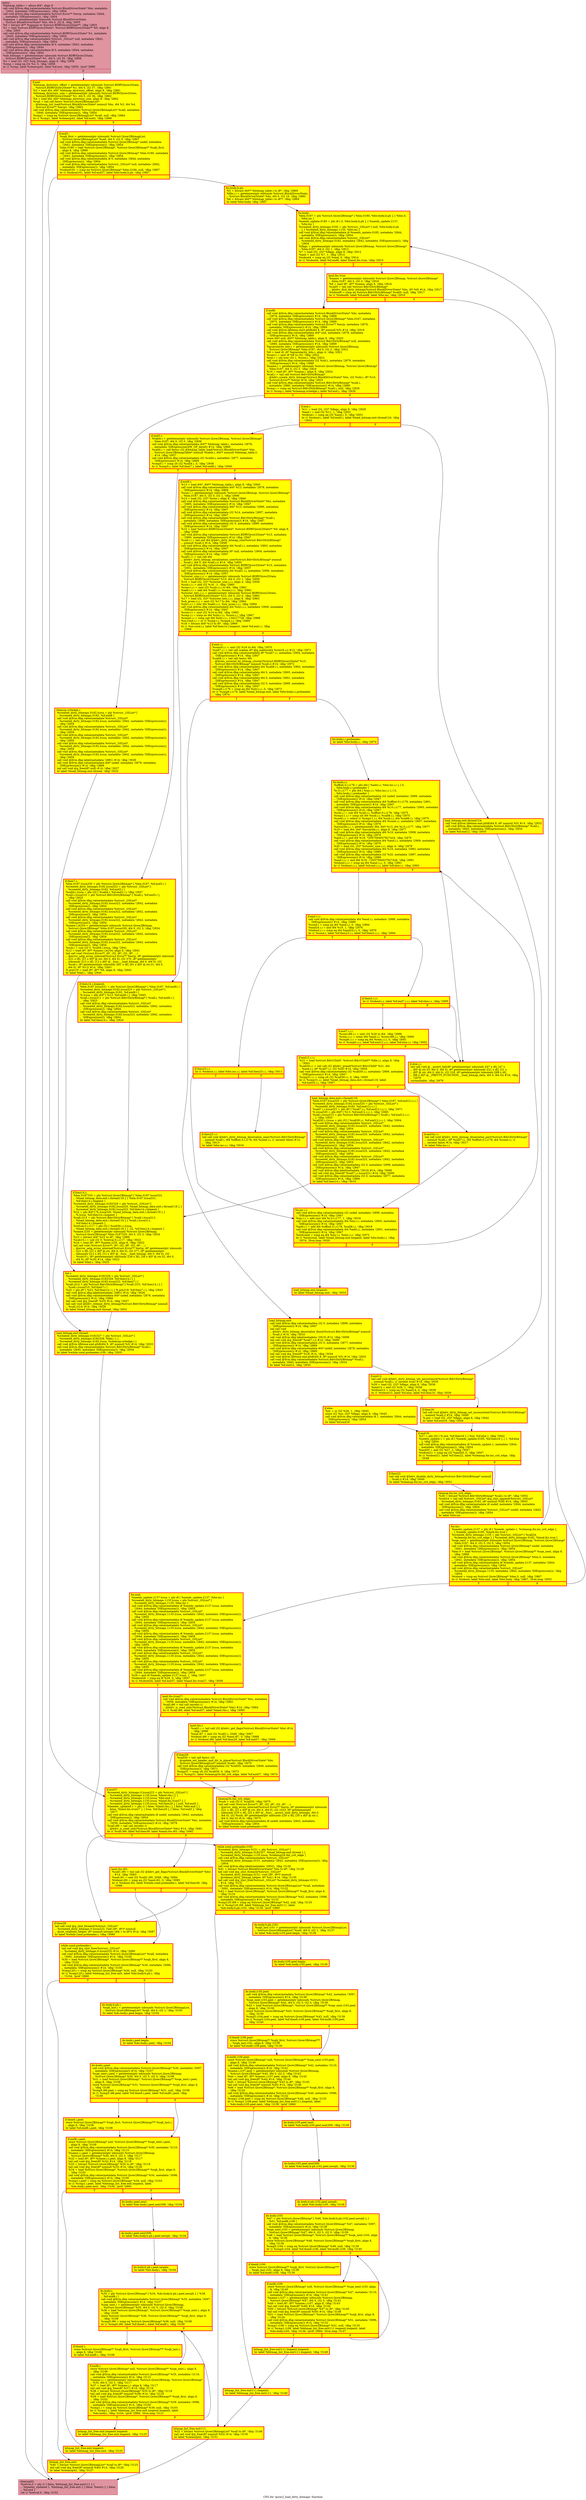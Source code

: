 digraph "CFG for 'qcow2_load_dirty_bitmaps' function" {
	label="CFG for 'qcow2_load_dirty_bitmaps' function";

	Node0x5559203e7940 [shape=record,color="#b70d28ff", style=filled, fillcolor="#b70d2870",label="{entry:\l  %bitmap_table.i = alloca i64*, align 8\l  call void @llvm.dbg.value(metadata %struct.BlockDriverState* %bs, metadata\l... !2643, metadata !DIExpression()), !dbg !2854\l  call void @llvm.dbg.value(metadata %struct.Error** %errp, metadata !2644,\l... metadata !DIExpression()), !dbg !2854\l  %opaque = getelementptr inbounds %struct.BlockDriverState,\l... %struct.BlockDriverState* %bs, i64 0, i32 8, !dbg !2855\l  %0 = bitcast i8** %opaque to %struct.BDRVQcow2State**, !dbg !2855\l  %1 = load %struct.BDRVQcow2State*, %struct.BDRVQcow2State** %0, align 8,\l... !dbg !2855\l  call void @llvm.dbg.value(metadata %struct.BDRVQcow2State* %1, metadata\l... !2645, metadata !DIExpression()), !dbg !2854\l  call void @llvm.dbg.value(metadata %struct._GSList* null, metadata !2842,\l... metadata !DIExpression()), !dbg !2854\l  call void @llvm.dbg.value(metadata i8 0, metadata !2843, metadata\l... !DIExpression()), !dbg !2854\l  call void @llvm.dbg.value(metadata i8 0, metadata !2844, metadata\l... !DIExpression()), !dbg !2854\l  %nb_bitmaps = getelementptr inbounds %struct.BDRVQcow2State,\l... %struct.BDRVQcow2State* %1, i64 0, i32 35, !dbg !2856\l  %2 = load i32, i32* %nb_bitmaps, align 8, !dbg !2856\l  %cmp = icmp eq i32 %2, 0, !dbg !2858\l  br i1 %cmp, label %cleanup42, label %if.end, !dbg !2859, !prof !2860\l|{<s0>T|<s1>F}}"];
	Node0x5559203e7940:s0 -> Node0x5559203ebde0;
	Node0x5559203e7940:s1 -> Node0x5559203eb150;
	Node0x5559203eb150 [shape=record,penwidth=3.0, style="filled", color="red", fillcolor="yellow",label="{if.end:                                           \l  %bitmap_directory_offset = getelementptr inbounds %struct.BDRVQcow2State,\l... %struct.BDRVQcow2State* %1, i64 0, i32 37, !dbg !2861\l  %3 = load i64, i64* %bitmap_directory_offset, align 8, !dbg !2861\l  %bitmap_directory_size = getelementptr inbounds %struct.BDRVQcow2State,\l... %struct.BDRVQcow2State* %1, i64 0, i32 36, !dbg !2862\l  %4 = load i64, i64* %bitmap_directory_size, align 8, !dbg !2862\l  %call = tail call fastcc %struct.Qcow2BitmapList*\l... @bitmap_list_load(%struct.BlockDriverState* nonnull %bs, i64 %3, i64 %4,\l... %struct.Error** %errp), !dbg !2863\l  call void @llvm.dbg.value(metadata %struct.Qcow2BitmapList* %call, metadata\l... !2840, metadata !DIExpression()), !dbg !2854\l  %cmp1 = icmp eq %struct.Qcow2BitmapList* %call, null, !dbg !2864\l  br i1 %cmp1, label %cleanup42, label %if.end3, !dbg !2866\l|{<s0>T|<s1>F}}"];
	Node0x5559203eb150:s0 -> Node0x5559203ebde0;
	Node0x5559203eb150:s1 -> Node0x5559203ecb50;
	Node0x5559203ecb50 [shape=record,penwidth=3.0, style="filled", color="red", fillcolor="yellow",label="{if.end3:                                          \l  %sqh_first = getelementptr inbounds %struct.Qcow2BitmapList,\l... %struct.Qcow2BitmapList* %call, i64 0, i32 0, !dbg !2867\l  call void @llvm.dbg.value(metadata %struct.Qcow2Bitmap* undef, metadata\l... !2841, metadata !DIExpression()), !dbg !2854\l  %bm.0180 = load %struct.Qcow2Bitmap*, %struct.Qcow2Bitmap** %sqh_first,\l... align 8, !dbg !2868\l  call void @llvm.dbg.value(metadata %struct.Qcow2Bitmap* %bm.0180, metadata\l... !2841, metadata !DIExpression()), !dbg !2854\l  call void @llvm.dbg.value(metadata i8 0, metadata !2844, metadata\l... !DIExpression()), !dbg !2854\l  call void @llvm.dbg.value(metadata %struct._GSList* null, metadata !2842,\l... metadata !DIExpression()), !dbg !2854\l  %tobool181 = icmp eq %struct.Qcow2Bitmap* %bm.0180, null, !dbg !2867\l  br i1 %tobool181, label %if.end37, label %for.body.lr.ph, !dbg !2867\l|{<s0>T|<s1>F}}"];
	Node0x5559203ecb50:s0 -> Node0x5559203f61d0;
	Node0x5559203ecb50:s1 -> Node0x555920597ba0;
	Node0x555920597ba0 [shape=record,penwidth=3.0, style="filled", color="red", fillcolor="yellow",label="{for.body.lr.ph:                                   \l  %5 = bitcast i64** %bitmap_table.i to i8*, !dbg !2869\l  %file.i.i = getelementptr inbounds %struct.BlockDriverState,\l... %struct.BlockDriverState* %bs, i64 0, i32 19, !dbg !2883\l  %6 = bitcast i64** %bitmap_table.i to i8**, !dbg !2869\l  br label %for.body, !dbg !2867\l}"];
	Node0x555920597ba0 -> Node0x5559203ed960;
	Node0x5559203ed960 [shape=record,penwidth=3.0, style="filled", color="red", fillcolor="yellow",label="{for.body:                                         \l  %bm.0187 = phi %struct.Qcow2Bitmap* [ %bm.0180, %for.body.lr.ph ], [ %bm.0,\l... %for.inc ]\l  %needs_update.0185 = phi i8 [ 0, %for.body.lr.ph ], [ %needs_update.2137,\l... %for.inc ]\l  %created_dirty_bitmaps.0182 = phi %struct._GSList* [ null, %for.body.lr.ph\l... ], [ %created_dirty_bitmaps.1135, %for.inc ]\l  call void @llvm.dbg.value(metadata i8 %needs_update.0185, metadata !2844,\l... metadata !DIExpression()), !dbg !2854\l  call void @llvm.dbg.value(metadata %struct._GSList*\l... %created_dirty_bitmaps.0182, metadata !2842, metadata !DIExpression()), !dbg\l... !2854\l  %flags = getelementptr inbounds %struct.Qcow2Bitmap, %struct.Qcow2Bitmap*\l... %bm.0187, i64 0, i32 1, !dbg !2912\l  %7 = load i32, i32* %flags, align 8, !dbg !2912\l  %and = and i32 %7, 1, !dbg !2914\l  %tobool4 = icmp eq i32 %and, 0, !dbg !2914\l  br i1 %tobool4, label %if.end8, label %land.lhs.true, !dbg !2915\l|{<s0>T|<s1>F}}"];
	Node0x5559203ed960:s0 -> Node0x5559203eeea0;
	Node0x5559203ed960:s1 -> Node0x5559203eef10;
	Node0x5559203eef10 [shape=record,penwidth=3.0, style="filled", color="red", fillcolor="yellow",label="{land.lhs.true:                                    \l  %name = getelementptr inbounds %struct.Qcow2Bitmap, %struct.Qcow2Bitmap*\l... %bm.0187, i64 0, i32 3, !dbg !2916\l  %8 = load i8*, i8** %name, align 8, !dbg !2916\l  %call5 = tail call %struct.BdrvDirtyBitmap*\l... @bdrv_find_dirty_bitmap(%struct.BlockDriverState* %bs, i8* %8) #14, !dbg !2917\l  %tobool6 = icmp eq %struct.BdrvDirtyBitmap* %call5, null, !dbg !2917\l  br i1 %tobool6, label %if.end8, label %for.inc, !dbg !2918\l|{<s0>T|<s1>F}}"];
	Node0x5559203eef10:s0 -> Node0x5559203eeea0;
	Node0x5559203eef10:s1 -> Node0x5559203ed8b0;
	Node0x5559203eeea0 [shape=record,penwidth=3.0, style="filled", color="red", fillcolor="yellow",label="{if.end8:                                          \l  call void @llvm.dbg.value(metadata %struct.BlockDriverState* %bs, metadata\l... !2874, metadata !DIExpression()) #14, !dbg !2869\l  call void @llvm.dbg.value(metadata %struct.Qcow2Bitmap* %bm.0187, metadata\l... !2875, metadata !DIExpression()) #14, !dbg !2869\l  call void @llvm.dbg.value(metadata %struct.Error** %errp, metadata !2876,\l... metadata !DIExpression()) #14, !dbg !2869\l  call void @llvm.lifetime.start.p0i8(i64 8, i8* nonnull %5) #14, !dbg !2919\l  call void @llvm.dbg.value(metadata i64* null, metadata !2878, metadata\l... !DIExpression()) #14, !dbg !2869\l  store i64* null, i64** %bitmap_table.i, align 8, !dbg !2920\l  call void @llvm.dbg.value(metadata %struct.BdrvDirtyBitmap* null, metadata\l... !2880, metadata !DIExpression()) #14, !dbg !2869\l  %granularity_bits.i = getelementptr inbounds %struct.Qcow2Bitmap,\l... %struct.Qcow2Bitmap* %bm.0187, i64 0, i32 2, !dbg !2921\l  %9 = load i8, i8* %granularity_bits.i, align 4, !dbg !2921\l  %conv.i = zext i8 %9 to i32, !dbg !2922\l  %shl.i = shl nuw i32 1, %conv.i, !dbg !2923\l  call void @llvm.dbg.value(metadata i32 %shl.i, metadata !2879, metadata\l... !DIExpression()) #14, !dbg !2869\l  %name.i = getelementptr inbounds %struct.Qcow2Bitmap, %struct.Qcow2Bitmap*\l... %bm.0187, i64 0, i32 3, !dbg !2924\l  %10 = load i8*, i8** %name.i, align 8, !dbg !2924\l  %call.i = tail call %struct.BdrvDirtyBitmap*\l... @bdrv_create_dirty_bitmap(%struct.BlockDriverState* %bs, i32 %shl.i, i8* %10,\l... %struct.Error** %errp) #14, !dbg !2925\l  call void @llvm.dbg.value(metadata %struct.BdrvDirtyBitmap* %call.i,\l... metadata !2880, metadata !DIExpression()) #14, !dbg !2869\l  %cmp.i = icmp eq %struct.BdrvDirtyBitmap* %call.i, null, !dbg !2926\l  br i1 %cmp.i, label %cleanup.critedge.i, label %if.end.i, !dbg !2928\l|{<s0>T|<s1>F}}"];
	Node0x5559203eeea0:s0 -> Node0x555920477c50;
	Node0x5559203eeea0:s1 -> Node0x55592049e510;
	Node0x55592049e510 [shape=record,penwidth=3.0, style="filled", color="red", fillcolor="yellow",label="{if.end.i:                                         \l  %11 = load i32, i32* %flags, align 8, !dbg !2929\l  %and.i = and i32 %11, 1, !dbg !2931\l  %tobool.i = icmp eq i32 %and.i, 0, !dbg !2931\l  br i1 %tobool.i, label %if.end3.i, label %load_bitmap.exit.thread124, !dbg\l... !2932\l|{<s0>T|<s1>F}}"];
	Node0x55592049e510:s0 -> Node0x555920430190;
	Node0x55592049e510:s1 -> Node0x55592050fb80;
	Node0x55592050fb80 [shape=record,penwidth=3.0, style="filled", color="red", fillcolor="yellow",label="{load_bitmap.exit.thread124:                       \l  call void @llvm.lifetime.end.p0i8(i64 8, i8* nonnull %5) #14, !dbg !2933\l  call void @llvm.dbg.value(metadata %struct.BdrvDirtyBitmap* %call.i,\l... metadata !2845, metadata !DIExpression()), !dbg !2934\l  br label %if.end12, !dbg !2935\l}"];
	Node0x55592050fb80 -> Node0x5559203d3a20;
	Node0x555920430190 [shape=record,penwidth=3.0, style="filled", color="red", fillcolor="yellow",label="{if.end3.i:                                        \l  %table.i = getelementptr inbounds %struct.Qcow2Bitmap, %struct.Qcow2Bitmap*\l... %bm.0187, i64 0, i32 0, !dbg !2936\l  call void @llvm.dbg.value(metadata i64** %bitmap_table.i, metadata !2878,\l... metadata !DIExpression(DW_OP_deref)) #14, !dbg !2869\l  %call4.i = call fastcc i32 @bitmap_table_load(%struct.BlockDriverState* %bs,\l... %struct.Qcow2BitmapTable* nonnull %table.i, i64** nonnull %bitmap_table.i)\l... #14, !dbg !2937\l  call void @llvm.dbg.value(metadata i32 %call4.i, metadata !2877, metadata\l... !DIExpression()) #14, !dbg !2869\l  %cmp5.i = icmp slt i32 %call4.i, 0, !dbg !2938\l  br i1 %cmp5.i, label %if.then7.i, label %if.end9.i, !dbg !2940\l|{<s0>T|<s1>F}}"];
	Node0x555920430190:s0 -> Node0x555920597db0;
	Node0x555920430190:s1 -> Node0x5559204ee360;
	Node0x555920597db0 [shape=record,penwidth=3.0, style="filled", color="red", fillcolor="yellow",label="{if.then7.i:                                       \l  %bm.0187.lcssa330 = phi %struct.Qcow2Bitmap* [ %bm.0187, %if.end3.i ]\l  %created_dirty_bitmaps.0182.lcssa322 = phi %struct._GSList* [\l... %created_dirty_bitmaps.0182, %if.end3.i ]\l  %call4.i.lcssa = phi i32 [ %call4.i, %if.end3.i ], !dbg !2937\l  %call.i.lcssa310 = phi %struct.BdrvDirtyBitmap* [ %call.i, %if.end3.i ],\l... !dbg !2925\l  call void @llvm.dbg.value(metadata %struct._GSList*\l... %created_dirty_bitmaps.0182.lcssa322, metadata !2842, metadata\l... !DIExpression()), !dbg !2854\l  call void @llvm.dbg.value(metadata %struct._GSList*\l... %created_dirty_bitmaps.0182.lcssa322, metadata !2842, metadata\l... !DIExpression()), !dbg !2854\l  call void @llvm.dbg.value(metadata %struct._GSList*\l... %created_dirty_bitmaps.0182.lcssa322, metadata !2842, metadata\l... !DIExpression()), !dbg !2854\l  %name.i.le254 = getelementptr inbounds %struct.Qcow2Bitmap,\l... %struct.Qcow2Bitmap* %bm.0187.lcssa330, i64 0, i32 3, !dbg !2924\l  call void @llvm.dbg.value(metadata %struct._GSList*\l... %created_dirty_bitmaps.0182.lcssa322, metadata !2842, metadata\l... !DIExpression()), !dbg !2854\l  call void @llvm.dbg.value(metadata %struct._GSList*\l... %created_dirty_bitmaps.0182.lcssa322, metadata !2842, metadata\l... !DIExpression()), !dbg !2854\l  %sub.i = sub i32 0, %call4.i.lcssa, !dbg !2941\l  %12 = load i8*, i8** %name.i.le254, align 8, !dbg !2941\l  tail call void (%struct.Error**, i8*, i32, i8*, i32, i8*, ...)\l... @error_setg_errno_internal(%struct.Error** %errp, i8* getelementptr inbounds\l... ([21 x i8], [21 x i8]* @.str, i64 0, i64 0), i32 370, i8* getelementptr\l... inbounds ([12 x i8], [12 x i8]* @__func__.load_bitmap, i64 0, i64 0), i32\l... %sub.i, i8* getelementptr inbounds ([61 x i8], [61 x i8]* @.str.31, i64 0,\l... i64 0), i8* %12) #14, !dbg !2941\l  %.pre219 = load i8*, i8** %6, align 8, !dbg !2943\l  br label %fail.i, !dbg !2944\l}"];
	Node0x555920597db0 -> Node0x5559204e7de0;
	Node0x5559204ee360 [shape=record,penwidth=3.0, style="filled", color="red", fillcolor="yellow",label="{if.end9.i:                                        \l  %13 = load i64*, i64** %bitmap_table.i, align 8, !dbg !2945\l  call void @llvm.dbg.value(metadata i64* %13, metadata !2878, metadata\l... !DIExpression()) #14, !dbg !2869\l  %size.i = getelementptr inbounds %struct.Qcow2Bitmap, %struct.Qcow2Bitmap*\l... %bm.0187, i64 0, i32 0, i32 1, !dbg !2946\l  %14 = load i32, i32* %size.i, align 8, !dbg !2946\l  call void @llvm.dbg.value(metadata %struct.BlockDriverState* %bs, metadata\l... !2895, metadata !DIExpression()) #14, !dbg !2947\l  call void @llvm.dbg.value(metadata i64* %13, metadata !2896, metadata\l... !DIExpression()) #14, !dbg !2947\l  call void @llvm.dbg.value(metadata i32 %14, metadata !2897, metadata\l... !DIExpression()) #14, !dbg !2947\l  call void @llvm.dbg.value(metadata %struct.BdrvDirtyBitmap* %call.i,\l... metadata !2898, metadata !DIExpression()) #14, !dbg !2947\l  call void @llvm.dbg.value(metadata i32 0, metadata !2899, metadata\l... !DIExpression()) #14, !dbg !2947\l  %15 = load %struct.BDRVQcow2State*, %struct.BDRVQcow2State** %0, align 8,\l... !dbg !2948\l  call void @llvm.dbg.value(metadata %struct.BDRVQcow2State* %15, metadata\l... !2900, metadata !DIExpression()) #14, !dbg !2947\l  %call.i.i = tail call i64 @bdrv_dirty_bitmap_size(%struct.BdrvDirtyBitmap*\l... nonnull %call.i) #14, !dbg !2949\l  call void @llvm.dbg.value(metadata i64 %call.i.i, metadata !2903, metadata\l... !DIExpression()) #14, !dbg !2947\l  call void @llvm.dbg.value(metadata i8* null, metadata !2904, metadata\l... !DIExpression()) #14, !dbg !2947\l  %call1.i.i = tail call i64\l... @bdrv_dirty_bitmap_serialization_size(%struct.BdrvDirtyBitmap* nonnull\l... %call.i, i64 0, i64 %call.i.i) #14, !dbg !2950\l  call void @llvm.dbg.value(metadata %struct.BDRVQcow2State* %15, metadata\l... !2951, metadata !DIExpression()) #14, !dbg !2957\l  call void @llvm.dbg.value(metadata i64 %call1.i.i, metadata !2956, metadata\l... !DIExpression()) #14, !dbg !2957\l  %cluster_size.i.i.i = getelementptr inbounds %struct.BDRVQcow2State,\l... %struct.BDRVQcow2State* %15, i64 0, i32 1, !dbg !2959\l  %16 = load i32, i32* %cluster_size.i.i.i, align 4, !dbg !2959\l  %sub.i.i.i = add i32 %16, -1, !dbg !2960\l  %conv.i.i.i = sext i32 %sub.i.i.i to i64, !dbg !2961\l  %add.i.i.i = add i64 %call1.i.i, %conv.i.i.i, !dbg !2962\l  %cluster_bits.i.i.i = getelementptr inbounds %struct.BDRVQcow2State,\l... %struct.BDRVQcow2State* %15, i64 0, i32 0, !dbg !2963\l  %17 = load i32, i32* %cluster_bits.i.i.i, align 8, !dbg !2963\l  %sh_prom.i.i.i = zext i32 %17 to i64, !dbg !2964\l  %shr.i.i.i = lshr i64 %add.i.i.i, %sh_prom.i.i.i, !dbg !2964\l  call void @llvm.dbg.value(metadata i64 %shr.i.i.i, metadata !2906, metadata\l... !DIExpression()) #14, !dbg !2947\l  %conv.i.i = zext i32 %14 to i64, !dbg !2965\l  %cmp.i.i = icmp ne i64 %shr.i.i.i, %conv.i.i, !dbg !2967\l  %cmp4.i.i = icmp ugt i64 %shr.i.i.i, 134217728, !dbg !2968\l  %or.cond.i.i = or i1 %cmp.i.i, %cmp4.i.i, !dbg !2969\l  %18 = bitcast i64* %13 to i8*, !dbg !2969\l  br i1 %or.cond.i.i, label %if.then14.i.loopexit, label %if.end.i.i, !dbg\l... !2969\l|{<s0>T|<s1>F}}"];
	Node0x5559204ee360:s0 -> Node0x5559205bf650;
	Node0x5559204ee360:s1 -> Node0x555920591aa0;
	Node0x555920591aa0 [shape=record,penwidth=3.0, style="filled", color="red", fillcolor="yellow",label="{if.end.i.i:                                       \l  %conv6.i.i = sext i32 %16 to i64, !dbg !2970\l  %call7.i.i = tail call noalias i8* @g_malloc(i64 %conv6.i.i) #15, !dbg !2971\l  call void @llvm.dbg.value(metadata i8* %call7.i.i, metadata !2904, metadata\l... !DIExpression()) #14, !dbg !2947\l  %call8.i.i = tail call fastcc i64\l... @bytes_covered_by_bitmap_cluster(%struct.BDRVQcow2State* %15,\l... %struct.BdrvDirtyBitmap* nonnull %call.i) #14, !dbg !2972\l  call void @llvm.dbg.value(metadata i64 %call8.i.i, metadata !2902, metadata\l... !DIExpression()) #14, !dbg !2947\l  call void @llvm.dbg.value(metadata i64 0, metadata !2905, metadata\l... !DIExpression()) #14, !dbg !2947\l  call void @llvm.dbg.value(metadata i64 0, metadata !2901, metadata\l... !DIExpression()) #14, !dbg !2947\l  call void @llvm.dbg.value(metadata i32 0, metadata !2899, metadata\l... !DIExpression()) #14, !dbg !2947\l  %cmp9.i.i176 = icmp eq i64 %shr.i.i.i, 0, !dbg !2973\l  br i1 %cmp9.i.i176, label %load_bitmap.exit, label %for.body.i.i.preheader,\l... !dbg !2974\l|{<s0>T|<s1>F}}"];
	Node0x555920591aa0:s0 -> Node0x55592051c620;
	Node0x555920591aa0:s1 -> Node0x5559205af8b0;
	Node0x5559205af8b0 [shape=record,penwidth=3.0, style="filled", color="red", fillcolor="yellow",label="{for.body.i.i.preheader:                           \l  br label %for.body.i.i, !dbg !2974\l}"];
	Node0x5559205af8b0 -> Node0x555920550ff0;
	Node0x555920550ff0 [shape=record,penwidth=3.0, style="filled", color="red", fillcolor="yellow",label="{for.body.i.i:                                     \l  %offset.0.i.i178 = phi i64 [ %add.i.i, %for.inc.i.i ], [ 0,\l... %for.body.i.i.preheader ]\l  %i.0.i.i177 = phi i64 [ %inc.i.i, %for.inc.i.i ], [ 0,\l... %for.body.i.i.preheader ]\l  call void @llvm.dbg.value(metadata i32 undef, metadata !2899, metadata\l... !DIExpression()) #14, !dbg !2947\l  call void @llvm.dbg.value(metadata i64 %offset.0.i.i178, metadata !2901,\l... metadata !DIExpression()) #14, !dbg !2947\l  call void @llvm.dbg.value(metadata i64 %i.0.i.i177, metadata !2905, metadata\l... !DIExpression()) #14, !dbg !2947\l  %sub.i.i = sub i64 %call.i.i, %offset.0.i.i178, !dbg !2975\l  %cmp11.i.i = icmp ult i64 %sub.i.i, %call8.i.i, !dbg !2975\l  %cond.i.i = select i1 %cmp11.i.i, i64 %sub.i.i, i64 %call8.i.i, !dbg !2975\l  call void @llvm.dbg.value(metadata i64 %cond.i.i, metadata !2907, metadata\l... !DIExpression()) #14, !dbg !2976\l  %arrayidx.i.i = getelementptr i64, i64* %13, i64 %i.0.i.i177, !dbg !2977\l  %19 = load i64, i64* %arrayidx.i.i, align 8, !dbg !2977\l  call void @llvm.dbg.value(metadata i64 %19, metadata !2908, metadata\l... !DIExpression()) #14, !dbg !2976\l  %and.i.i = and i64 %19, 72057594037927424, !dbg !2978\l  call void @llvm.dbg.value(metadata i64 %and.i.i, metadata !2909, metadata\l... !DIExpression()) #14, !dbg !2976\l  %20 = load i32, i32* %cluster_size.i.i.i, align 4, !dbg !2979\l  call void @llvm.dbg.value(metadata i64 %19, metadata !2982, metadata\l... !DIExpression()) #14, !dbg !2989\l  call void @llvm.dbg.value(metadata i32 %20, metadata !2987, metadata\l... !DIExpression()) #14, !dbg !2989\l  %and.i.i.i = and i64 %19, -72057594037927426, !dbg !2991\l  %tobool.i.i.i = icmp eq i64 %and.i.i.i, 0, !dbg !2991\l  br i1 %tobool.i.i.i, label %if.end.i.i.i, label %if.else.i.i, !dbg !2993\l|{<s0>T|<s1>F}}"];
	Node0x555920550ff0:s0 -> Node0x5559205812f0;
	Node0x555920550ff0:s1 -> Node0x555920599c70;
	Node0x5559205812f0 [shape=record,penwidth=3.0, style="filled", color="red", fillcolor="yellow",label="{if.end.i.i.i:                                     \l  call void @llvm.dbg.value(metadata i64 %and.i.i, metadata !2988, metadata\l... !DIExpression()) #14, !dbg !2989\l  %cond.i = icmp eq i64 %and.i.i, 0, !dbg !2994\l  %and24.i.i = and i64 %19, 1, !dbg !2976\l  %tobool.i.i = icmp eq i64 %and24.i.i, 0, !dbg !2976\l  br i1 %cond.i, label %if.then23.i.i, label %if.then3.i.i.i, !dbg !2994\l|{<s0>T|<s1>F}}"];
	Node0x5559205812f0:s0 -> Node0x5559204b55b0;
	Node0x5559205812f0:s1 -> Node0x555920590520;
	Node0x555920590520 [shape=record,penwidth=3.0, style="filled", color="red", fillcolor="yellow",label="{if.then3.i.i.i:                                   \l  br i1 %tobool.i.i, label %if.end7.i.i.i, label %if.else.i.i, !dbg !2995\l|{<s0>T|<s1>F}}"];
	Node0x555920590520:s0 -> Node0x5559203d8eb0;
	Node0x555920590520:s1 -> Node0x555920599c70;
	Node0x5559203d8eb0 [shape=record,penwidth=3.0, style="filled", color="red", fillcolor="yellow",label="{if.end7.i.i.i:                                    \l  %conv.i86.i.i = sext i32 %20 to i64, !dbg !2998\l  %rem.i.i.i = urem i64 %and.i.i, %conv.i86.i.i, !dbg !3000\l  %cmp8.i.i.i = icmp eq i64 %rem.i.i.i, 0, !dbg !3001\l  br i1 %cmp8.i.i.i, label %if.end12.i.i.i, label %if.else.i.i, !dbg !3002\l|{<s0>T|<s1>F}}"];
	Node0x5559203d8eb0:s0 -> Node0x55592045f640;
	Node0x5559203d8eb0:s1 -> Node0x555920599c70;
	Node0x55592045f640 [shape=record,penwidth=3.0, style="filled", color="red", fillcolor="yellow",label="{if.end12.i.i.i:                                   \l  %21 = load %struct.BdrvChild*, %struct.BdrvChild** %file.i.i, align 8, !dbg\l... !3003\l  %call30.i.i = tail call i32 @bdrv_pread(%struct.BdrvChild* %21, i64\l... %and.i.i, i8* %call7.i.i, i32 %20) #14, !dbg !3004\l  call void @llvm.dbg.value(metadata i32 %call30.i.i, metadata !2899, metadata\l... !DIExpression()) #14, !dbg !2947\l  %cmp31.i.i = icmp slt i32 %call30.i.i, 0, !dbg !3005\l  br i1 %cmp31.i.i, label %load_bitmap_data.exit.i.thread118, label\l... %if.end34.i.i, !dbg !3007\l|{<s0>T|<s1>F}}"];
	Node0x55592045f640:s0 -> Node0x5559205be110;
	Node0x55592045f640:s1 -> Node0x5559204efd30;
	Node0x5559205be110 [shape=record,penwidth=3.0, style="filled", color="red", fillcolor="yellow",label="{load_bitmap_data.exit.i.thread118:                \l  %bm.0187.lcssa333 = phi %struct.Qcow2Bitmap* [ %bm.0187, %if.end12.i.i.i ]\l  %created_dirty_bitmaps.0182.lcssa325 = phi %struct._GSList* [\l... %created_dirty_bitmaps.0182, %if.end12.i.i.i ]\l  %call7.i.i.lcssa321 = phi i8* [ %call7.i.i, %if.end12.i.i.i ], !dbg !2971\l  %.lcssa320 = phi i64* [ %13, %if.end12.i.i.i ], !dbg !2945\l  %call.i.lcssa313 = phi %struct.BdrvDirtyBitmap* [ %call.i, %if.end12.i.i.i\l... ], !dbg !2925\l  %call30.i.i.lcssa = phi i32 [ %call30.i.i, %if.end12.i.i.i ], !dbg !3004\l  call void @llvm.dbg.value(metadata %struct._GSList*\l... %created_dirty_bitmaps.0182.lcssa325, metadata !2842, metadata\l... !DIExpression()), !dbg !2854\l  call void @llvm.dbg.value(metadata %struct._GSList*\l... %created_dirty_bitmaps.0182.lcssa325, metadata !2842, metadata\l... !DIExpression()), !dbg !2854\l  call void @llvm.dbg.value(metadata %struct._GSList*\l... %created_dirty_bitmaps.0182.lcssa325, metadata !2842, metadata\l... !DIExpression()), !dbg !2854\l  call void @llvm.dbg.value(metadata %struct._GSList*\l... %created_dirty_bitmaps.0182.lcssa325, metadata !2842, metadata\l... !DIExpression()), !dbg !2854\l  call void @llvm.dbg.value(metadata %struct._GSList*\l... %created_dirty_bitmaps.0182.lcssa325, metadata !2842, metadata\l... !DIExpression()), !dbg !2854\l  call void @llvm.dbg.value(metadata i32 0, metadata !2899, metadata\l... !DIExpression()) #14, !dbg !2947\l  call void @llvm.dbg.label(metadata !2910) #14, !dbg !3008\l  tail call void @g_free(i8* %call7.i.i.lcssa321) #14, !dbg !3009\l  call void @llvm.dbg.value(metadata i32 0, metadata !2877, metadata\l... !DIExpression()) #14, !dbg !2869\l  br label %if.then14.i, !dbg !3010\l}"];
	Node0x5559205be110 -> Node0x55592056a520;
	Node0x555920599c70 [shape=record,penwidth=3.0, style="filled", color="red", fillcolor="yellow",label="{if.else.i.i:                                      \l  tail call void @__assert_fail(i8* getelementptr inbounds ([47 x i8], [47 x\l... i8]* @.str.33, i64 0, i64 0), i8* getelementptr inbounds ([21 x i8], [21 x\l... i8]* @.str, i64 0, i64 0), i32 318, i8* getelementptr inbounds ([88 x i8],\l... [88 x i8]* @__PRETTY_FUNCTION__.load_bitmap_data, i64 0, i64 0)) #16, !dbg\l... !2979\l  unreachable, !dbg !2979\l}"];
	Node0x5559204b55b0 [shape=record,penwidth=3.0, style="filled", color="red", fillcolor="yellow",label="{if.then23.i.i:                                    \l  br i1 %tobool.i.i, label %for.inc.i.i, label %if.then25.i.i, !dbg !3011\l|{<s0>T|<s1>F}}"];
	Node0x5559204b55b0:s0 -> Node0x555920481a60;
	Node0x5559204b55b0:s1 -> Node0x5559204be190;
	Node0x5559204be190 [shape=record,penwidth=3.0, style="filled", color="red", fillcolor="yellow",label="{if.then25.i.i:                                    \l  tail call void @bdrv_dirty_bitmap_deserialize_ones(%struct.BdrvDirtyBitmap*\l... nonnull %call.i, i64 %offset.0.i.i178, i64 %cond.i.i, i1 zeroext false) #14,\l... !dbg !3013\l  br label %for.inc.i.i, !dbg !3016\l}"];
	Node0x5559204be190 -> Node0x555920481a60;
	Node0x5559204efd30 [shape=record,penwidth=3.0, style="filled", color="red", fillcolor="yellow",label="{if.end34.i.i:                                     \l  tail call void @bdrv_dirty_bitmap_deserialize_part(%struct.BdrvDirtyBitmap*\l... nonnull %call.i, i8* %call7.i.i, i64 %offset.0.i.i178, i64 %cond.i.i, i1\l... zeroext false) #14, !dbg !3017\l  br label %for.inc.i.i\l}"];
	Node0x5559204efd30 -> Node0x555920481a60;
	Node0x555920481a60 [shape=record,penwidth=3.0, style="filled", color="red", fillcolor="yellow",label="{for.inc.i.i:                                      \l  call void @llvm.dbg.value(metadata i32 undef, metadata !2899, metadata\l... !DIExpression()) #14, !dbg !2947\l  %inc.i.i = add nuw i64 %i.0.i.i177, 1, !dbg !3018\l  call void @llvm.dbg.value(metadata i64 %inc.i.i, metadata !2905, metadata\l... !DIExpression()) #14, !dbg !2947\l  %add.i.i = add i64 %offset.0.i.i178, %call8.i.i, !dbg !3019\l  call void @llvm.dbg.value(metadata i64 %add.i.i, metadata !2901, metadata\l... !DIExpression()) #14, !dbg !2947\l  %exitcond = icmp eq i64 %inc.i.i, %shr.i.i.i, !dbg !2973\l  br i1 %exitcond, label %load_bitmap.exit.loopexit, label %for.body.i.i, !dbg\l... !2974, !llvm.loop !3020\l|{<s0>T|<s1>F}}"];
	Node0x555920481a60:s0 -> Node0x5559204b7c50;
	Node0x555920481a60:s1 -> Node0x555920550ff0;
	Node0x5559205bf650 [shape=record,penwidth=3.0, style="filled", color="red", fillcolor="yellow",label="{if.then14.i.loopexit:                             \l  %bm.0187.lcssa331 = phi %struct.Qcow2Bitmap* [ %bm.0187, %if.end9.i ]\l  %created_dirty_bitmaps.0182.lcssa323 = phi %struct._GSList* [\l... %created_dirty_bitmaps.0182, %if.end9.i ]\l  %.lcssa = phi i64* [ %13, %if.end9.i ], !dbg !2945\l  %call.i.lcssa311 = phi %struct.BdrvDirtyBitmap* [ %call.i, %if.end9.i ],\l... !dbg !2925\l  call void @llvm.dbg.value(metadata %struct._GSList*\l... %created_dirty_bitmaps.0182.lcssa323, metadata !2842, metadata\l... !DIExpression()), !dbg !2854\l  call void @llvm.dbg.value(metadata %struct._GSList*\l... %created_dirty_bitmaps.0182.lcssa323, metadata !2842, metadata\l... !DIExpression()), !dbg !2854\l  br label %if.then14.i, !dbg !2924\l}"];
	Node0x5559205bf650 -> Node0x55592056a520;
	Node0x55592056a520 [shape=record,penwidth=3.0, style="filled", color="red", fillcolor="yellow",label="{if.then14.i:                                      \l  %bm.0187335 = phi %struct.Qcow2Bitmap* [ %bm.0187.lcssa333,\l... %load_bitmap_data.exit.i.thread118 ], [ %bm.0187.lcssa331,\l... %if.then14.i.loopexit ]\l  %created_dirty_bitmaps.0182329 = phi %struct._GSList* [\l... %created_dirty_bitmaps.0182.lcssa325, %load_bitmap_data.exit.i.thread118 ], [\l... %created_dirty_bitmaps.0182.lcssa323, %if.then14.i.loopexit ]\l  %22 = phi i64* [ %.lcssa320, %load_bitmap_data.exit.i.thread118 ], [\l... %.lcssa, %if.then14.i.loopexit ]\l  %call.i315 = phi %struct.BdrvDirtyBitmap* [ %call.i.lcssa313,\l... %load_bitmap_data.exit.i.thread118 ], [ %call.i.lcssa311,\l... %if.then14.i.loopexit ]\l  %retval.0.i.i117 = phi i32 [ %call30.i.i.lcssa,\l... %load_bitmap_data.exit.i.thread118 ], [ -22, %if.then14.i.loopexit ]\l  %name.i235 = getelementptr inbounds %struct.Qcow2Bitmap,\l... %struct.Qcow2Bitmap* %bm.0187335, i64 0, i32 3, !dbg !2924\l  %23 = bitcast i64* %22 to i8*, !dbg !2969\l  %sub15.i = sub i32 0, %retval.0.i.i117, !dbg !3022\l  %24 = load i8*, i8** %name.i235, align 8, !dbg !3022\l  tail call void (%struct.Error**, i8*, i32, i8*, i32, i8*, ...)\l... @error_setg_errno_internal(%struct.Error** %errp, i8* getelementptr inbounds\l... ([21 x i8], [21 x i8]* @.str, i64 0, i64 0), i32 377, i8* getelementptr\l... inbounds ([12 x i8], [12 x i8]* @__func__.load_bitmap, i64 0, i64 0), i32\l... %sub15.i, i8* getelementptr inbounds ([38 x i8], [38 x i8]* @.str.32, i64 0,\l... i64 0), i8* %24) #14, !dbg !3022\l  br label %fail.i, !dbg !3025\l}"];
	Node0x55592056a520 -> Node0x5559204e7de0;
	Node0x5559204e7de0 [shape=record,penwidth=3.0, style="filled", color="red", fillcolor="yellow",label="{fail.i:                                           \l  %created_dirty_bitmaps.0182328 = phi %struct._GSList* [\l... %created_dirty_bitmaps.0182329, %if.then14.i ], [\l... %created_dirty_bitmaps.0182.lcssa322, %if.then7.i ]\l  %call.i314 = phi %struct.BdrvDirtyBitmap* [ %call.i315, %if.then14.i ], [\l... %call.i.lcssa310, %if.then7.i ]\l  %25 = phi i8* [ %23, %if.then14.i ], [ %.pre219, %if.then7.i ], !dbg !2943\l  call void @llvm.dbg.label(metadata !2881) #14, !dbg !3026\l  call void @llvm.dbg.value(metadata i64* undef, metadata !2878, metadata\l... !DIExpression()) #14, !dbg !2869\l  tail call void @g_free(i8* %25) #14, !dbg !3027\l  tail call void @bdrv_release_dirty_bitmap(%struct.BdrvDirtyBitmap* nonnull\l... %call.i314) #14, !dbg !3028\l  br label %load_bitmap.exit.thread, !dbg !3031\l}"];
	Node0x5559204e7de0 -> Node0x55592054eac0;
	Node0x555920477c50 [shape=record,penwidth=3.0, style="filled", color="red", fillcolor="yellow",label="{cleanup.critedge.i:                               \l  %created_dirty_bitmaps.0182.lcssa = phi %struct._GSList* [\l... %created_dirty_bitmaps.0182, %if.end8 ]\l  call void @llvm.dbg.value(metadata %struct._GSList*\l... %created_dirty_bitmaps.0182.lcssa, metadata !2842, metadata !DIExpression()),\l... !dbg !2854\l  call void @llvm.dbg.value(metadata %struct._GSList*\l... %created_dirty_bitmaps.0182.lcssa, metadata !2842, metadata !DIExpression()),\l... !dbg !2854\l  call void @llvm.dbg.value(metadata %struct._GSList*\l... %created_dirty_bitmaps.0182.lcssa, metadata !2842, metadata !DIExpression()),\l... !dbg !2854\l  call void @llvm.dbg.value(metadata %struct._GSList*\l... %created_dirty_bitmaps.0182.lcssa, metadata !2842, metadata !DIExpression()),\l... !dbg !2854\l  call void @llvm.dbg.value(metadata %struct._GSList*\l... %created_dirty_bitmaps.0182.lcssa, metadata !2842, metadata !DIExpression()),\l... !dbg !2854\l  call void @llvm.dbg.label(metadata !2881) #14, !dbg !3026\l  call void @llvm.dbg.value(metadata i64* undef, metadata !2878, metadata\l... !DIExpression()) #14, !dbg !2869\l  tail call void @g_free(i8* null) #14, !dbg !3027\l  br label %load_bitmap.exit.thread, !dbg !3032\l}"];
	Node0x555920477c50 -> Node0x55592054eac0;
	Node0x55592054eac0 [shape=record,penwidth=3.0, style="filled", color="red", fillcolor="yellow",label="{load_bitmap.exit.thread:                          \l  %created_dirty_bitmaps.0182327 = phi %struct._GSList* [\l... %created_dirty_bitmaps.0182328, %fail.i ], [\l... %created_dirty_bitmaps.0182.lcssa, %cleanup.critedge.i ]\l  call void @llvm.lifetime.end.p0i8(i64 8, i8* nonnull %5) #14, !dbg !2933\l  call void @llvm.dbg.value(metadata %struct.BdrvDirtyBitmap* %call.i,\l... metadata !2845, metadata !DIExpression()), !dbg !2934\l  br label %while.cond.preheader.i100, !dbg !2935\l}"];
	Node0x55592054eac0 -> Node0x5559204b67a0;
	Node0x5559204b7c50 [shape=record,penwidth=3.0, style="filled", color="red", fillcolor="yellow",label="{load_bitmap.exit.loopexit:                        \l  br label %load_bitmap.exit, !dbg !3033\l}"];
	Node0x5559204b7c50 -> Node0x55592051c620;
	Node0x55592051c620 [shape=record,penwidth=3.0, style="filled", color="red", fillcolor="yellow",label="{load_bitmap.exit:                                 \l  call void @llvm.dbg.value(metadata i32 0, metadata !2899, metadata\l... !DIExpression()) #14, !dbg !2947\l  tail call void\l... @bdrv_dirty_bitmap_deserialize_finish(%struct.BdrvDirtyBitmap* nonnull\l... %call.i) #14, !dbg !3033\l  call void @llvm.dbg.label(metadata !2910) #14, !dbg !3008\l  tail call void @g_free(i8* %call7.i.i) #14, !dbg !3009\l  call void @llvm.dbg.value(metadata i32 0, metadata !2877, metadata\l... !DIExpression()) #14, !dbg !2869\l  call void @llvm.dbg.value(metadata i64* undef, metadata !2878, metadata\l... !DIExpression()) #14, !dbg !2869\l  tail call void @g_free(i8* %18) #14, !dbg !3034\l  call void @llvm.lifetime.end.p0i8(i64 8, i8* nonnull %5) #14, !dbg !2933\l  call void @llvm.dbg.value(metadata %struct.BdrvDirtyBitmap* %call.i,\l... metadata !2845, metadata !DIExpression()), !dbg !2934\l  br label %if.end12, !dbg !2935\l}"];
	Node0x55592051c620 -> Node0x5559203d3a20;
	Node0x5559203d3a20 [shape=record,penwidth=3.0, style="filled", color="red", fillcolor="yellow",label="{if.end12:                                         \l  tail call void @bdrv_dirty_bitmap_set_persistence(%struct.BdrvDirtyBitmap*\l... nonnull %call.i, i1 zeroext true) #14, !dbg !3035\l  %26 = load i32, i32* %flags, align 8, !dbg !3036\l  %and14 = and i32 %26, 1, !dbg !3038\l  %tobool15 = icmp eq i32 %and14, 0, !dbg !3038\l  br i1 %tobool15, label %if.else, label %if.then16, !dbg !3039\l|{<s0>T|<s1>F}}"];
	Node0x5559203d3a20:s0 -> Node0x5559203f2a60;
	Node0x5559203d3a20:s1 -> Node0x5559203f29c0;
	Node0x5559203f29c0 [shape=record,penwidth=3.0, style="filled", color="red", fillcolor="yellow",label="{if.then16:                                        \l  tail call void @bdrv_dirty_bitmap_set_inconsistent(%struct.BdrvDirtyBitmap*\l... nonnull %call.i) #14, !dbg !3040\l  %.pre = load i32, i32* %flags, align 8, !dbg !3042\l  br label %if.end18, !dbg !3044\l}"];
	Node0x5559203f29c0 -> Node0x5559203f2a10;
	Node0x5559203f2a60 [shape=record,penwidth=3.0, style="filled", color="red", fillcolor="yellow",label="{if.else:                                          \l  %or = or i32 %26, 1, !dbg !3045\l  store i32 %or, i32* %flags, align 8, !dbg !3045\l  call void @llvm.dbg.value(metadata i8 1, metadata !2844, metadata\l... !DIExpression()), !dbg !2854\l  br label %if.end18\l}"];
	Node0x5559203f2a60 -> Node0x5559203f2a10;
	Node0x5559203f2a10 [shape=record,penwidth=3.0, style="filled", color="red", fillcolor="yellow",label="{if.end18:                                         \l  %27 = phi i32 [ %.pre, %if.then16 ], [ %or, %if.else ], !dbg !3042\l  %needs_update.1 = phi i8 [ %needs_update.0185, %if.then16 ], [ 1, %if.else\l... ], !dbg !2854\l  call void @llvm.dbg.value(metadata i8 %needs_update.1, metadata !2844,\l... metadata !DIExpression()), !dbg !2854\l  %and20 = and i32 %27, 2, !dbg !3047\l  %tobool21 = icmp eq i32 %and20, 0, !dbg !3047\l  br i1 %tobool21, label %if.then22, label %cleanup.for.inc_crit_edge, !dbg\l... !3048\l|{<s0>T|<s1>F}}"];
	Node0x5559203f2a10:s0 -> Node0x5559203ed230;
	Node0x5559203f2a10:s1 -> Node0x5559202bc2d0;
	Node0x5559203ed230 [shape=record,penwidth=3.0, style="filled", color="red", fillcolor="yellow",label="{if.then22:                                        \l  tail call void @bdrv_disable_dirty_bitmap(%struct.BdrvDirtyBitmap* nonnull\l... %call.i) #14, !dbg !3049\l  br label %cleanup.for.inc_crit_edge, !dbg !3051\l}"];
	Node0x5559203ed230 -> Node0x5559202bc2d0;
	Node0x5559202bc2d0 [shape=record,penwidth=3.0, style="filled", color="red", fillcolor="yellow",label="{cleanup.for.inc_crit_edge:                        \l  %28 = bitcast %struct.BdrvDirtyBitmap* %call.i to i8*, !dbg !3052\l  %call24 = tail call %struct._GSList* @g_slist_append(%struct._GSList*\l... %created_dirty_bitmaps.0182, i8* nonnull %28) #14, !dbg !3053\l  call void @llvm.dbg.value(metadata i8 undef, metadata !2844, metadata\l... !DIExpression()), !dbg !2854\l  call void @llvm.dbg.value(metadata %struct._GSList* undef, metadata !2842,\l... metadata !DIExpression()), !dbg !2854\l  br label %for.inc\l}"];
	Node0x5559202bc2d0 -> Node0x5559203ed8b0;
	Node0x5559203ed8b0 [shape=record,penwidth=3.0, style="filled", color="red", fillcolor="yellow",label="{for.inc:                                          \l  %needs_update.2137 = phi i8 [ %needs_update.1, %cleanup.for.inc_crit_edge ],\l... [ %needs_update.0185, %land.lhs.true ]\l  %created_dirty_bitmaps.1135 = phi %struct._GSList* [ %call24,\l... %cleanup.for.inc_crit_edge ], [ %created_dirty_bitmaps.0182, %land.lhs.true ]\l  %sqe_next = getelementptr inbounds %struct.Qcow2Bitmap, %struct.Qcow2Bitmap*\l... %bm.0187, i64 0, i32 5, i32 0, !dbg !3054\l  call void @llvm.dbg.value(metadata %struct.Qcow2Bitmap* undef, metadata\l... !2841, metadata !DIExpression()), !dbg !2854\l  %bm.0 = load %struct.Qcow2Bitmap*, %struct.Qcow2Bitmap** %sqe_next, align 8,\l... !dbg !2868\l  call void @llvm.dbg.value(metadata %struct.Qcow2Bitmap* %bm.0, metadata\l... !2841, metadata !DIExpression()), !dbg !2854\l  call void @llvm.dbg.value(metadata i8 %needs_update.2137, metadata !2844,\l... metadata !DIExpression()), !dbg !2854\l  call void @llvm.dbg.value(metadata %struct._GSList*\l... %created_dirty_bitmaps.1135, metadata !2842, metadata !DIExpression()), !dbg\l... !2854\l  %tobool = icmp eq %struct.Qcow2Bitmap* %bm.0, null, !dbg !2867\l  br i1 %tobool, label %for.end, label %for.body, !dbg !2867, !llvm.loop !3055\l|{<s0>T|<s1>F}}"];
	Node0x5559203ed8b0:s0 -> Node0x5559203ed400;
	Node0x5559203ed8b0:s1 -> Node0x5559203ed960;
	Node0x5559203ed400 [shape=record,penwidth=3.0, style="filled", color="red", fillcolor="yellow",label="{for.end:                                          \l  %needs_update.2137.lcssa = phi i8 [ %needs_update.2137, %for.inc ]\l  %created_dirty_bitmaps.1135.lcssa = phi %struct._GSList* [\l... %created_dirty_bitmaps.1135, %for.inc ]\l  call void @llvm.dbg.value(metadata i8 %needs_update.2137.lcssa, metadata\l... !2844, metadata !DIExpression()), !dbg !2854\l  call void @llvm.dbg.value(metadata %struct._GSList*\l... %created_dirty_bitmaps.1135.lcssa, metadata !2842, metadata !DIExpression()),\l... !dbg !2854\l  call void @llvm.dbg.value(metadata i8 %needs_update.2137.lcssa, metadata\l... !2844, metadata !DIExpression()), !dbg !2854\l  call void @llvm.dbg.value(metadata %struct._GSList*\l... %created_dirty_bitmaps.1135.lcssa, metadata !2842, metadata !DIExpression()),\l... !dbg !2854\l  call void @llvm.dbg.value(metadata i8 %needs_update.2137.lcssa, metadata\l... !2844, metadata !DIExpression()), !dbg !2854\l  call void @llvm.dbg.value(metadata %struct._GSList*\l... %created_dirty_bitmaps.1135.lcssa, metadata !2842, metadata !DIExpression()),\l... !dbg !2854\l  call void @llvm.dbg.value(metadata i8 %needs_update.2137.lcssa, metadata\l... !2844, metadata !DIExpression()), !dbg !2854\l  call void @llvm.dbg.value(metadata %struct._GSList*\l... %created_dirty_bitmaps.1135.lcssa, metadata !2842, metadata !DIExpression()),\l... !dbg !2854\l  call void @llvm.dbg.value(metadata %struct._GSList*\l... %created_dirty_bitmaps.1135.lcssa, metadata !2842, metadata !DIExpression()),\l... !dbg !2854\l  call void @llvm.dbg.value(metadata i8 %needs_update.2137.lcssa, metadata\l... !2844, metadata !DIExpression()), !dbg !2854\l  %29 = and i8 %needs_update.2137.lcssa, 1, !dbg !3057\l  %tobool26 = icmp eq i8 %29, 0, !dbg !3057\l  br i1 %tobool26, label %if.end37, label %land.lhs.true27, !dbg !3058\l|{<s0>T|<s1>F}}"];
	Node0x5559203ed400:s0 -> Node0x5559203f61d0;
	Node0x5559203ed400:s1 -> Node0x5559203f6220;
	Node0x5559203f6220 [shape=record,penwidth=3.0, style="filled", color="red", fillcolor="yellow",label="{land.lhs.true27:                                  \l  call void @llvm.dbg.value(metadata %struct.BlockDriverState* %bs, metadata\l... !3059, metadata !DIExpression()) #14, !dbg !3062\l  %call.i86 = tail call zeroext i1\l... @bdrv_is_read_only(%struct.BlockDriverState* %bs) #14, !dbg !3064\l  br i1 %call.i86, label %if.end37, label %land.rhs.i, !dbg !3065\l|{<s0>T|<s1>F}}"];
	Node0x5559203f6220:s0 -> Node0x5559203f61d0;
	Node0x5559203f6220:s1 -> Node0x5559205196b0;
	Node0x5559205196b0 [shape=record,penwidth=3.0, style="filled", color="red", fillcolor="yellow",label="{land.rhs.i:                                       \l  %call1.i = tail call i32 @bdrv_get_flags(%struct.BlockDriverState* %bs) #14,\l... !dbg !3066\l  %and.i87 = and i32 %call1.i, 2048, !dbg !3067\l  %tobool.i88 = icmp eq i32 %and.i87, 0, !dbg !3068\l  br i1 %tobool.i88, label %if.then29, label %if.end37, !dbg !3069\l|{<s0>T|<s1>F}}"];
	Node0x5559205196b0:s0 -> Node0x5559203f6180;
	Node0x5559205196b0:s1 -> Node0x5559203f61d0;
	Node0x5559203f6180 [shape=record,penwidth=3.0, style="filled", color="red", fillcolor="yellow",label="{if.then29:                                        \l  %call30 = tail call fastcc i32\l... @update_ext_header_and_dir_in_place(%struct.BlockDriverState* %bs,\l... %struct.Qcow2BitmapList* nonnull %call), !dbg !3070\l  call void @llvm.dbg.value(metadata i32 %call30, metadata !2849, metadata\l... !DIExpression()), !dbg !3071\l  %cmp31 = icmp slt i32 %call30, 0, !dbg !3072\l  br i1 %cmp31, label %cleanup34.fail_crit_edge, label %if.end37, !dbg !3074\l|{<s0>T|<s1>F}}"];
	Node0x5559203f6180:s0 -> Node0x5559203e9ed0;
	Node0x5559203f6180:s1 -> Node0x5559203f61d0;
	Node0x5559203e9ed0 [shape=record,penwidth=3.0, style="filled", color="red", fillcolor="yellow",label="{cleanup34.fail_crit_edge:                         \l  %sub = sub i32 0, %call30, !dbg !3075\l  tail call void (%struct.Error**, i8*, i32, i8*, i32, i8*, ...)\l... @error_setg_errno_internal(%struct.Error** %errp, i8* getelementptr inbounds\l... ([21 x i8], [21 x i8]* @.str, i64 0, i64 0), i32 1033, i8* getelementptr\l... inbounds ([25 x i8], [25 x i8]* @__func__.qcow2_load_dirty_bitmaps, i64 0,\l... i64 0), i32 %sub, i8* getelementptr inbounds ([30 x i8], [30 x i8]* @.str.1,\l... i64 0, i64 0)) #14, !dbg !3075\l  call void @llvm.dbg.value(metadata i8 undef, metadata !2843, metadata\l... !DIExpression()), !dbg !2854\l  br label %while.cond.preheader.i100\l}"];
	Node0x5559203e9ed0 -> Node0x5559204b67a0;
	Node0x5559203f61d0 [shape=record,penwidth=3.0, style="filled", color="red", fillcolor="yellow",label="{if.end37:                                         \l  %created_dirty_bitmaps.0.lcssa223 = phi %struct._GSList* [\l... %created_dirty_bitmaps.1135.lcssa, %land.rhs.i ], [\l... %created_dirty_bitmaps.1135.lcssa, %for.end ], [\l... %created_dirty_bitmaps.1135.lcssa, %land.lhs.true27 ], [\l... %created_dirty_bitmaps.1135.lcssa, %if.then29 ], [ null, %if.end3 ]\l  %header_updated.1 = phi i1 [ false, %land.rhs.i ], [ false, %for.end ], [\l... false, %land.lhs.true27 ], [ true, %if.then29 ], [ false, %if.end3 ], !dbg\l... !3077\l  call void @llvm.dbg.value(metadata i8 undef, metadata !2843, metadata\l... !DIExpression()), !dbg !2854\l  call void @llvm.dbg.value(metadata %struct.BlockDriverState* %bs, metadata\l... !3059, metadata !DIExpression()) #14, !dbg !3078\l  %call.i89 = tail call zeroext i1\l... @bdrv_is_read_only(%struct.BlockDriverState* %bs) #14, !dbg !3081\l  br i1 %call.i89, label %if.then39, label %land.rhs.i93, !dbg !3082\l|{<s0>T|<s1>F}}"];
	Node0x5559203f61d0:s0 -> Node0x5559203faff0;
	Node0x5559203f61d0:s1 -> Node0x55592051a1e0;
	Node0x55592051a1e0 [shape=record,penwidth=3.0, style="filled", color="red", fillcolor="yellow",label="{land.rhs.i93:                                     \l  %call1.i90 = tail call i32 @bdrv_get_flags(%struct.BlockDriverState* %bs)\l... #14, !dbg !3083\l  %and.i91 = and i32 %call1.i90, 2048, !dbg !3084\l  %tobool.i92 = icmp eq i32 %and.i91, 0, !dbg !3085\l  br i1 %tobool.i92, label %while.cond.preheader.i, label %if.then39, !dbg\l... !3086\l|{<s0>T|<s1>F}}"];
	Node0x55592051a1e0:s0 -> Node0x5559200429a0;
	Node0x55592051a1e0:s1 -> Node0x5559203faff0;
	Node0x5559203faff0 [shape=record,penwidth=3.0, style="filled", color="red", fillcolor="yellow",label="{if.then39:                                        \l  tail call void @g_slist_foreach(%struct._GSList*\l... %created_dirty_bitmaps.0.lcssa223, void (i8*, i8*)* nonnull\l... @set_readonly_helper, i8* nonnull inttoptr (i64 1 to i8*)) #14, !dbg !3087\l  br label %while.cond.preheader.i, !dbg !3089\l}"];
	Node0x5559203faff0 -> Node0x5559200429a0;
	Node0x5559200429a0 [shape=record,penwidth=3.0, style="filled", color="red", fillcolor="yellow",label="{while.cond.preheader.i:                           \l  tail call void @g_slist_free(%struct._GSList*\l... %created_dirty_bitmaps.0.lcssa223) #14, !dbg !3090\l  call void @llvm.dbg.value(metadata %struct.Qcow2BitmapList* %call, metadata\l... !3091, metadata !DIExpression()) #14, !dbg !3100\l  %30 = load %struct.Qcow2Bitmap*, %struct.Qcow2Bitmap** %sqh_first, align 8,\l... !dbg !3102\l  call void @llvm.dbg.value(metadata %struct.Qcow2Bitmap* %30, metadata !3096,\l... metadata !DIExpression()) #14, !dbg !3100\l  %cmp120.i = icmp eq %struct.Qcow2Bitmap* %30, null, !dbg !3103\l  br i1 %cmp120.i, label %bitmap_list_free.exit, label %do.body.lr.ph.i, !dbg\l... !3104, !prof !2860\l|{<s0>T|<s1>F}}"];
	Node0x5559200429a0:s0 -> Node0x5559204dc850;
	Node0x5559200429a0:s1 -> Node0x5559203d4c50;
	Node0x5559203d4c50 [shape=record,penwidth=3.0, style="filled", color="red", fillcolor="yellow",label="{do.body.lr.ph.i:                                  \l  %sqh_last.i = getelementptr inbounds %struct.Qcow2BitmapList,\l... %struct.Qcow2BitmapList* %call, i64 0, i32 1, !dbg !3105\l  br label %do.body.i.peel.begin, !dbg !3104\l}"];
	Node0x5559203d4c50 -> Node0x5559205a3c30;
	Node0x5559205a3c30 [shape=record,penwidth=3.0, style="filled", color="red", fillcolor="yellow",label="{do.body.i.peel.begin:                             \l  br label %do.body.i.peel, !dbg !3104\l}"];
	Node0x5559205a3c30 -> Node0x555920522780;
	Node0x555920522780 [shape=record,penwidth=3.0, style="filled", color="red", fillcolor="yellow",label="{do.body.i.peel:                                   \l  call void @llvm.dbg.value(metadata %struct.Qcow2Bitmap* %30, metadata !3097,\l... metadata !DIExpression()) #14, !dbg !3107\l  %sqe_next.i.peel = getelementptr inbounds %struct.Qcow2Bitmap,\l... %struct.Qcow2Bitmap* %30, i64 0, i32 5, i32 0, !dbg !3108\l  %31 = load %struct.Qcow2Bitmap*, %struct.Qcow2Bitmap** %sqe_next.i.peel,\l... align 8, !dbg !3108\l  store %struct.Qcow2Bitmap* %31, %struct.Qcow2Bitmap** %sqh_first, align 8,\l... !dbg !3108\l  %cmp5.i96.peel = icmp eq %struct.Qcow2Bitmap* %31, null, !dbg !3108\l  br i1 %cmp5.i96.peel, label %if.then6.i.peel, label %if.end8.i.peel, !dbg\l... !3109\l|{<s0>T|<s1>F}}"];
	Node0x555920522780:s0 -> Node0x5559204be3b0;
	Node0x555920522780:s1 -> Node0x55592043fd60;
	Node0x5559204be3b0 [shape=record,penwidth=3.0, style="filled", color="red", fillcolor="yellow",label="{if.then6.i.peel:                                  \l  store %struct.Qcow2Bitmap** %sqh_first, %struct.Qcow2Bitmap*** %sqh_last.i,\l... align 8, !dbg !3108\l  br label %if.end8.i.peel, !dbg !3108\l}"];
	Node0x5559204be3b0 -> Node0x55592043fd60;
	Node0x55592043fd60 [shape=record,penwidth=3.0, style="filled", color="red", fillcolor="yellow",label="{if.end8.i.peel:                                   \l  store %struct.Qcow2Bitmap* null, %struct.Qcow2Bitmap** %sqe_next.i.peel,\l... align 8, !dbg !3109\l  call void @llvm.dbg.value(metadata %struct.Qcow2Bitmap* %30, metadata !3110,\l... metadata !DIExpression()) #14, !dbg !3115\l  %name.i.i.peel = getelementptr inbounds %struct.Qcow2Bitmap,\l... %struct.Qcow2Bitmap* %30, i64 0, i32 3, !dbg !3117\l  %32 = load i8*, i8** %name.i.i.peel, align 8, !dbg !3117\l  tail call void @g_free(i8* %32) #14, !dbg !3118\l  %33 = bitcast %struct.Qcow2Bitmap* %30 to i8*, !dbg !3119\l  tail call void @g_free(i8* nonnull %33) #14, !dbg !3120\l  %34 = load %struct.Qcow2Bitmap*, %struct.Qcow2Bitmap** %sqh_first, align 8,\l... !dbg !3102\l  call void @llvm.dbg.value(metadata %struct.Qcow2Bitmap* %34, metadata !3096,\l... metadata !DIExpression()) #14, !dbg !3100\l  %cmp1.i.peel = icmp eq %struct.Qcow2Bitmap* %34, null, !dbg !3103\l  br i1 %cmp1.i.peel, label %bitmap_list_free.exit.loopexit, label\l... %do.body.i.peel.next, !dbg !3104, !prof !2860\l|{<s0>T|<s1>F}}"];
	Node0x55592043fd60:s0 -> Node0x5559204b8da0;
	Node0x55592043fd60:s1 -> Node0x555920595bd0;
	Node0x555920595bd0 [shape=record,penwidth=3.0, style="filled", color="red", fillcolor="yellow",label="{do.body.i.peel.next:                              \l  br label %do.body.i.peel.next308, !dbg !3104\l}"];
	Node0x555920595bd0 -> Node0x5559204c7cd0;
	Node0x5559204c7cd0 [shape=record,penwidth=3.0, style="filled", color="red", fillcolor="yellow",label="{do.body.i.peel.next308:                           \l  br label %do.body.lr.ph.i.peel.newph, !dbg !3104\l}"];
	Node0x5559204c7cd0 -> Node0x55592057d1a0;
	Node0x55592057d1a0 [shape=record,penwidth=3.0, style="filled", color="red", fillcolor="yellow",label="{do.body.lr.ph.i.peel.newph:                       \l  br label %do.body.i, !dbg !3104\l}"];
	Node0x55592057d1a0 -> Node0x555920042440;
	Node0x555920042440 [shape=record,penwidth=3.0, style="filled", color="red", fillcolor="yellow",label="{do.body.i:                                        \l  %35 = phi %struct.Qcow2Bitmap* [ %34, %do.body.lr.ph.i.peel.newph ], [ %39,\l... %if.end8.i ]\l  call void @llvm.dbg.value(metadata %struct.Qcow2Bitmap* %35, metadata !3097,\l... metadata !DIExpression()) #14, !dbg !3107\l  %sqe_next.i = getelementptr inbounds %struct.Qcow2Bitmap,\l... %struct.Qcow2Bitmap* %35, i64 0, i32 5, i32 0, !dbg !3108\l  %36 = load %struct.Qcow2Bitmap*, %struct.Qcow2Bitmap** %sqe_next.i, align 8,\l... !dbg !3108\l  store %struct.Qcow2Bitmap* %36, %struct.Qcow2Bitmap** %sqh_first, align 8,\l... !dbg !3108\l  %cmp5.i96 = icmp eq %struct.Qcow2Bitmap* %36, null, !dbg !3108\l  br i1 %cmp5.i96, label %if.then6.i, label %if.end8.i, !dbg !3109\l|{<s0>T|<s1>F}}"];
	Node0x555920042440:s0 -> Node0x5559203ce290;
	Node0x555920042440:s1 -> Node0x5559204e03c0;
	Node0x5559203ce290 [shape=record,penwidth=3.0, style="filled", color="red", fillcolor="yellow",label="{if.then6.i:                                       \l  store %struct.Qcow2Bitmap** %sqh_first, %struct.Qcow2Bitmap*** %sqh_last.i,\l... align 8, !dbg !3108\l  br label %if.end8.i, !dbg !3108\l}"];
	Node0x5559203ce290 -> Node0x5559204e03c0;
	Node0x5559204e03c0 [shape=record,penwidth=3.0, style="filled", color="red", fillcolor="yellow",label="{if.end8.i:                                        \l  store %struct.Qcow2Bitmap* null, %struct.Qcow2Bitmap** %sqe_next.i, align 8,\l... !dbg !3109\l  call void @llvm.dbg.value(metadata %struct.Qcow2Bitmap* %35, metadata !3110,\l... metadata !DIExpression()) #14, !dbg !3115\l  %name.i.i = getelementptr inbounds %struct.Qcow2Bitmap, %struct.Qcow2Bitmap*\l... %35, i64 0, i32 3, !dbg !3117\l  %37 = load i8*, i8** %name.i.i, align 8, !dbg !3117\l  tail call void @g_free(i8* %37) #14, !dbg !3118\l  %38 = bitcast %struct.Qcow2Bitmap* %35 to i8*, !dbg !3119\l  tail call void @g_free(i8* nonnull %38) #14, !dbg !3120\l  %39 = load %struct.Qcow2Bitmap*, %struct.Qcow2Bitmap** %sqh_first, align 8,\l... !dbg !3102\l  call void @llvm.dbg.value(metadata %struct.Qcow2Bitmap* %39, metadata !3096,\l... metadata !DIExpression()) #14, !dbg !3100\l  %cmp1.i = icmp eq %struct.Qcow2Bitmap* %39, null, !dbg !3103\l  br i1 %cmp1.i, label %bitmap_list_free.exit.loopexit.loopexit, label\l... %do.body.i, !dbg !3104, !prof !2860, !llvm.loop !3121\l|{<s0>T|<s1>F}}"];
	Node0x5559204e03c0:s0 -> Node0x5559206323f0;
	Node0x5559204e03c0:s1 -> Node0x555920042440;
	Node0x5559206323f0 [shape=record,penwidth=3.0, style="filled", color="red", fillcolor="yellow",label="{bitmap_list_free.exit.loopexit.loopexit:          \l  br label %bitmap_list_free.exit.loopexit, !dbg !3125\l}"];
	Node0x5559206323f0 -> Node0x5559204b8da0;
	Node0x5559204b8da0 [shape=record,penwidth=3.0, style="filled", color="red", fillcolor="yellow",label="{bitmap_list_free.exit.loopexit:                   \l  br label %bitmap_list_free.exit, !dbg !3125\l}"];
	Node0x5559204b8da0 -> Node0x5559204dc850;
	Node0x5559204dc850 [shape=record,penwidth=3.0, style="filled", color="red", fillcolor="yellow",label="{bitmap_list_free.exit:                            \l  %40 = bitcast %struct.Qcow2BitmapList* %call to i8*, !dbg !3125\l  tail call void @g_free(i8* nonnull %40) #14, !dbg !3126\l  br label %cleanup42, !dbg !3127\l}"];
	Node0x5559204dc850 -> Node0x5559203ebde0;
	Node0x5559204b67a0 [shape=record,penwidth=3.0, style="filled", color="red", fillcolor="yellow",label="{while.cond.preheader.i100:                        \l  %created_dirty_bitmaps.0151 = phi %struct._GSList* [\l... %created_dirty_bitmaps.0182327, %load_bitmap.exit.thread ], [\l... %created_dirty_bitmaps.1135.lcssa, %cleanup34.fail_crit_edge ]\l  call void @llvm.dbg.value(metadata %struct._GSList*\l... %created_dirty_bitmaps.0151, metadata !2842, metadata !DIExpression()), !dbg\l... !2854\l  call void @llvm.dbg.label(metadata !2852), !dbg !3128\l  %41 = bitcast %struct.BlockDriverState* %bs to i8*, !dbg !3129\l  tail call void @g_slist_foreach(%struct._GSList*\l... %created_dirty_bitmaps.0151, void (i8*, i8*)* nonnull\l... @release_dirty_bitmap_helper, i8* %41) #14, !dbg !3130\l  tail call void @g_slist_free(%struct._GSList* %created_dirty_bitmaps.0151)\l... #14, !dbg !3131\l  call void @llvm.dbg.value(metadata %struct.Qcow2BitmapList* %call, metadata\l... !3091, metadata !DIExpression()) #14, !dbg !3132\l  %42 = load %struct.Qcow2Bitmap*, %struct.Qcow2Bitmap** %sqh_first, align 8,\l... !dbg !3134\l  call void @llvm.dbg.value(metadata %struct.Qcow2Bitmap* %42, metadata !3096,\l... metadata !DIExpression()) #14, !dbg !3132\l  %cmp120.i99 = icmp eq %struct.Qcow2Bitmap* %42, null, !dbg !3135\l  br i1 %cmp120.i99, label %bitmap_list_free.exit111, label\l... %do.body.lr.ph.i102, !dbg !3136, !prof !2860\l|{<s0>T|<s1>F}}"];
	Node0x5559204b67a0:s0 -> Node0x5559204e0d80;
	Node0x5559204b67a0:s1 -> Node0x5559204fd390;
	Node0x5559204fd390 [shape=record,penwidth=3.0, style="filled", color="red", fillcolor="yellow",label="{do.body.lr.ph.i102:                               \l  %sqh_last.i101 = getelementptr inbounds %struct.Qcow2BitmapList,\l... %struct.Qcow2BitmapList* %call, i64 0, i32 1, !dbg !3137\l  br label %do.body.i105.peel.begin, !dbg !3136\l}"];
	Node0x5559204fd390 -> Node0x5559204e6030;
	Node0x5559204e6030 [shape=record,penwidth=3.0, style="filled", color="red", fillcolor="yellow",label="{do.body.i105.peel.begin:                          \l  br label %do.body.i105.peel, !dbg !3136\l}"];
	Node0x5559204e6030 -> Node0x5559204dec40;
	Node0x5559204dec40 [shape=record,penwidth=3.0, style="filled", color="red", fillcolor="yellow",label="{do.body.i105.peel:                                \l  call void @llvm.dbg.value(metadata %struct.Qcow2Bitmap* %42, metadata !3097,\l... metadata !DIExpression()) #14, !dbg !3138\l  %sqe_next.i103.peel = getelementptr inbounds %struct.Qcow2Bitmap,\l... %struct.Qcow2Bitmap* %42, i64 0, i32 5, i32 0, !dbg !3139\l  %43 = load %struct.Qcow2Bitmap*, %struct.Qcow2Bitmap** %sqe_next.i103.peel,\l... align 8, !dbg !3139\l  store %struct.Qcow2Bitmap* %43, %struct.Qcow2Bitmap** %sqh_first, align 8,\l... !dbg !3139\l  %cmp5.i104.peel = icmp eq %struct.Qcow2Bitmap* %43, null, !dbg !3139\l  br i1 %cmp5.i104.peel, label %if.then6.i106.peel, label %if.end8.i109.peel,\l... !dbg !3140\l|{<s0>T|<s1>F}}"];
	Node0x5559204dec40:s0 -> Node0x55592051d0b0;
	Node0x5559204dec40:s1 -> Node0x5559204e7770;
	Node0x55592051d0b0 [shape=record,penwidth=3.0, style="filled", color="red", fillcolor="yellow",label="{if.then6.i106.peel:                               \l  store %struct.Qcow2Bitmap** %sqh_first, %struct.Qcow2Bitmap***\l... %sqh_last.i101, align 8, !dbg !3139\l  br label %if.end8.i109.peel, !dbg !3139\l}"];
	Node0x55592051d0b0 -> Node0x5559204e7770;
	Node0x5559204e7770 [shape=record,penwidth=3.0, style="filled", color="red", fillcolor="yellow",label="{if.end8.i109.peel:                                \l  store %struct.Qcow2Bitmap* null, %struct.Qcow2Bitmap** %sqe_next.i103.peel,\l... align 8, !dbg !3140\l  call void @llvm.dbg.value(metadata %struct.Qcow2Bitmap* %42, metadata !3110,\l... metadata !DIExpression()) #14, !dbg !3141\l  %name.i.i107.peel = getelementptr inbounds %struct.Qcow2Bitmap,\l... %struct.Qcow2Bitmap* %42, i64 0, i32 3, !dbg !3143\l  %44 = load i8*, i8** %name.i.i107.peel, align 8, !dbg !3143\l  tail call void @g_free(i8* %44) #14, !dbg !3144\l  %45 = bitcast %struct.Qcow2Bitmap* %42 to i8*, !dbg !3145\l  tail call void @g_free(i8* nonnull %45) #14, !dbg !3146\l  %46 = load %struct.Qcow2Bitmap*, %struct.Qcow2Bitmap** %sqh_first, align 8,\l... !dbg !3134\l  call void @llvm.dbg.value(metadata %struct.Qcow2Bitmap* %46, metadata !3096,\l... metadata !DIExpression()) #14, !dbg !3132\l  %cmp1.i108.peel = icmp eq %struct.Qcow2Bitmap* %46, null, !dbg !3135\l  br i1 %cmp1.i108.peel, label %bitmap_list_free.exit111.loopexit, label\l... %do.body.i105.peel.next, !dbg !3136, !prof !2860\l|{<s0>T|<s1>F}}"];
	Node0x5559204e7770:s0 -> Node0x555920470b50;
	Node0x5559204e7770:s1 -> Node0x555920527d90;
	Node0x555920527d90 [shape=record,penwidth=3.0, style="filled", color="red", fillcolor="yellow",label="{do.body.i105.peel.next:                           \l  br label %do.body.i105.peel.next309, !dbg !3136\l}"];
	Node0x555920527d90 -> Node0x5559204e43d0;
	Node0x5559204e43d0 [shape=record,penwidth=3.0, style="filled", color="red", fillcolor="yellow",label="{do.body.i105.peel.next309:                        \l  br label %do.body.lr.ph.i102.peel.newph, !dbg !3136\l}"];
	Node0x5559204e43d0 -> Node0x55592051d130;
	Node0x55592051d130 [shape=record,penwidth=3.0, style="filled", color="red", fillcolor="yellow",label="{do.body.lr.ph.i102.peel.newph:                    \l  br label %do.body.i105, !dbg !3136\l}"];
	Node0x55592051d130 -> Node0x55592036d580;
	Node0x55592036d580 [shape=record,penwidth=3.0, style="filled", color="red", fillcolor="yellow",label="{do.body.i105:                                     \l  %47 = phi %struct.Qcow2Bitmap* [ %46, %do.body.lr.ph.i102.peel.newph ], [\l... %51, %if.end8.i109 ]\l  call void @llvm.dbg.value(metadata %struct.Qcow2Bitmap* %47, metadata !3097,\l... metadata !DIExpression()) #14, !dbg !3138\l  %sqe_next.i103 = getelementptr inbounds %struct.Qcow2Bitmap,\l... %struct.Qcow2Bitmap* %47, i64 0, i32 5, i32 0, !dbg !3139\l  %48 = load %struct.Qcow2Bitmap*, %struct.Qcow2Bitmap** %sqe_next.i103, align\l... 8, !dbg !3139\l  store %struct.Qcow2Bitmap* %48, %struct.Qcow2Bitmap** %sqh_first, align 8,\l... !dbg !3139\l  %cmp5.i104 = icmp eq %struct.Qcow2Bitmap* %48, null, !dbg !3139\l  br i1 %cmp5.i104, label %if.then6.i106, label %if.end8.i109, !dbg !3140\l|{<s0>T|<s1>F}}"];
	Node0x55592036d580:s0 -> Node0x5559205af080;
	Node0x55592036d580:s1 -> Node0x5559203a6e30;
	Node0x5559205af080 [shape=record,penwidth=3.0, style="filled", color="red", fillcolor="yellow",label="{if.then6.i106:                                    \l  store %struct.Qcow2Bitmap** %sqh_first, %struct.Qcow2Bitmap***\l... %sqh_last.i101, align 8, !dbg !3139\l  br label %if.end8.i109, !dbg !3139\l}"];
	Node0x5559205af080 -> Node0x5559203a6e30;
	Node0x5559203a6e30 [shape=record,penwidth=3.0, style="filled", color="red", fillcolor="yellow",label="{if.end8.i109:                                     \l  store %struct.Qcow2Bitmap* null, %struct.Qcow2Bitmap** %sqe_next.i103, align\l... 8, !dbg !3140\l  call void @llvm.dbg.value(metadata %struct.Qcow2Bitmap* %47, metadata !3110,\l... metadata !DIExpression()) #14, !dbg !3141\l  %name.i.i107 = getelementptr inbounds %struct.Qcow2Bitmap,\l... %struct.Qcow2Bitmap* %47, i64 0, i32 3, !dbg !3143\l  %49 = load i8*, i8** %name.i.i107, align 8, !dbg !3143\l  tail call void @g_free(i8* %49) #14, !dbg !3144\l  %50 = bitcast %struct.Qcow2Bitmap* %47 to i8*, !dbg !3145\l  tail call void @g_free(i8* nonnull %50) #14, !dbg !3146\l  %51 = load %struct.Qcow2Bitmap*, %struct.Qcow2Bitmap** %sqh_first, align 8,\l... !dbg !3134\l  call void @llvm.dbg.value(metadata %struct.Qcow2Bitmap* %51, metadata !3096,\l... metadata !DIExpression()) #14, !dbg !3132\l  %cmp1.i108 = icmp eq %struct.Qcow2Bitmap* %51, null, !dbg !3135\l  br i1 %cmp1.i108, label %bitmap_list_free.exit111.loopexit.loopexit, label\l... %do.body.i105, !dbg !3136, !prof !2860, !llvm.loop !3147\l|{<s0>T|<s1>F}}"];
	Node0x5559203a6e30:s0 -> Node0x55592048a090;
	Node0x5559203a6e30:s1 -> Node0x55592036d580;
	Node0x55592048a090 [shape=record,penwidth=3.0, style="filled", color="red", fillcolor="yellow",label="{bitmap_list_free.exit111.loopexit.loopexit:       \l  br label %bitmap_list_free.exit111.loopexit, !dbg !3149\l}"];
	Node0x55592048a090 -> Node0x555920470b50;
	Node0x555920470b50 [shape=record,penwidth=3.0, style="filled", color="red", fillcolor="yellow",label="{bitmap_list_free.exit111.loopexit:                \l  br label %bitmap_list_free.exit111, !dbg !3149\l}"];
	Node0x555920470b50 -> Node0x5559204e0d80;
	Node0x5559204e0d80 [shape=record,penwidth=3.0, style="filled", color="red", fillcolor="yellow",label="{bitmap_list_free.exit111:                         \l  %52 = bitcast %struct.Qcow2BitmapList* %call to i8*, !dbg !3149\l  tail call void @g_free(i8* nonnull %52) #14, !dbg !3150\l  br label %cleanup42, !dbg !3151\l}"];
	Node0x5559204e0d80 -> Node0x5559203ebde0;
	Node0x5559203ebde0 [shape=record,color="#b70d28ff", style=filled, fillcolor="#b70d2870",label="{cleanup42:                                        \l  %retval.0 = phi i1 [ false, %bitmap_list_free.exit111 ], [\l... %header_updated.1, %bitmap_list_free.exit ], [ false, %entry ], [ false,\l... %if.end ]\l  ret i1 %retval.0, !dbg !3152\l}"];
}
